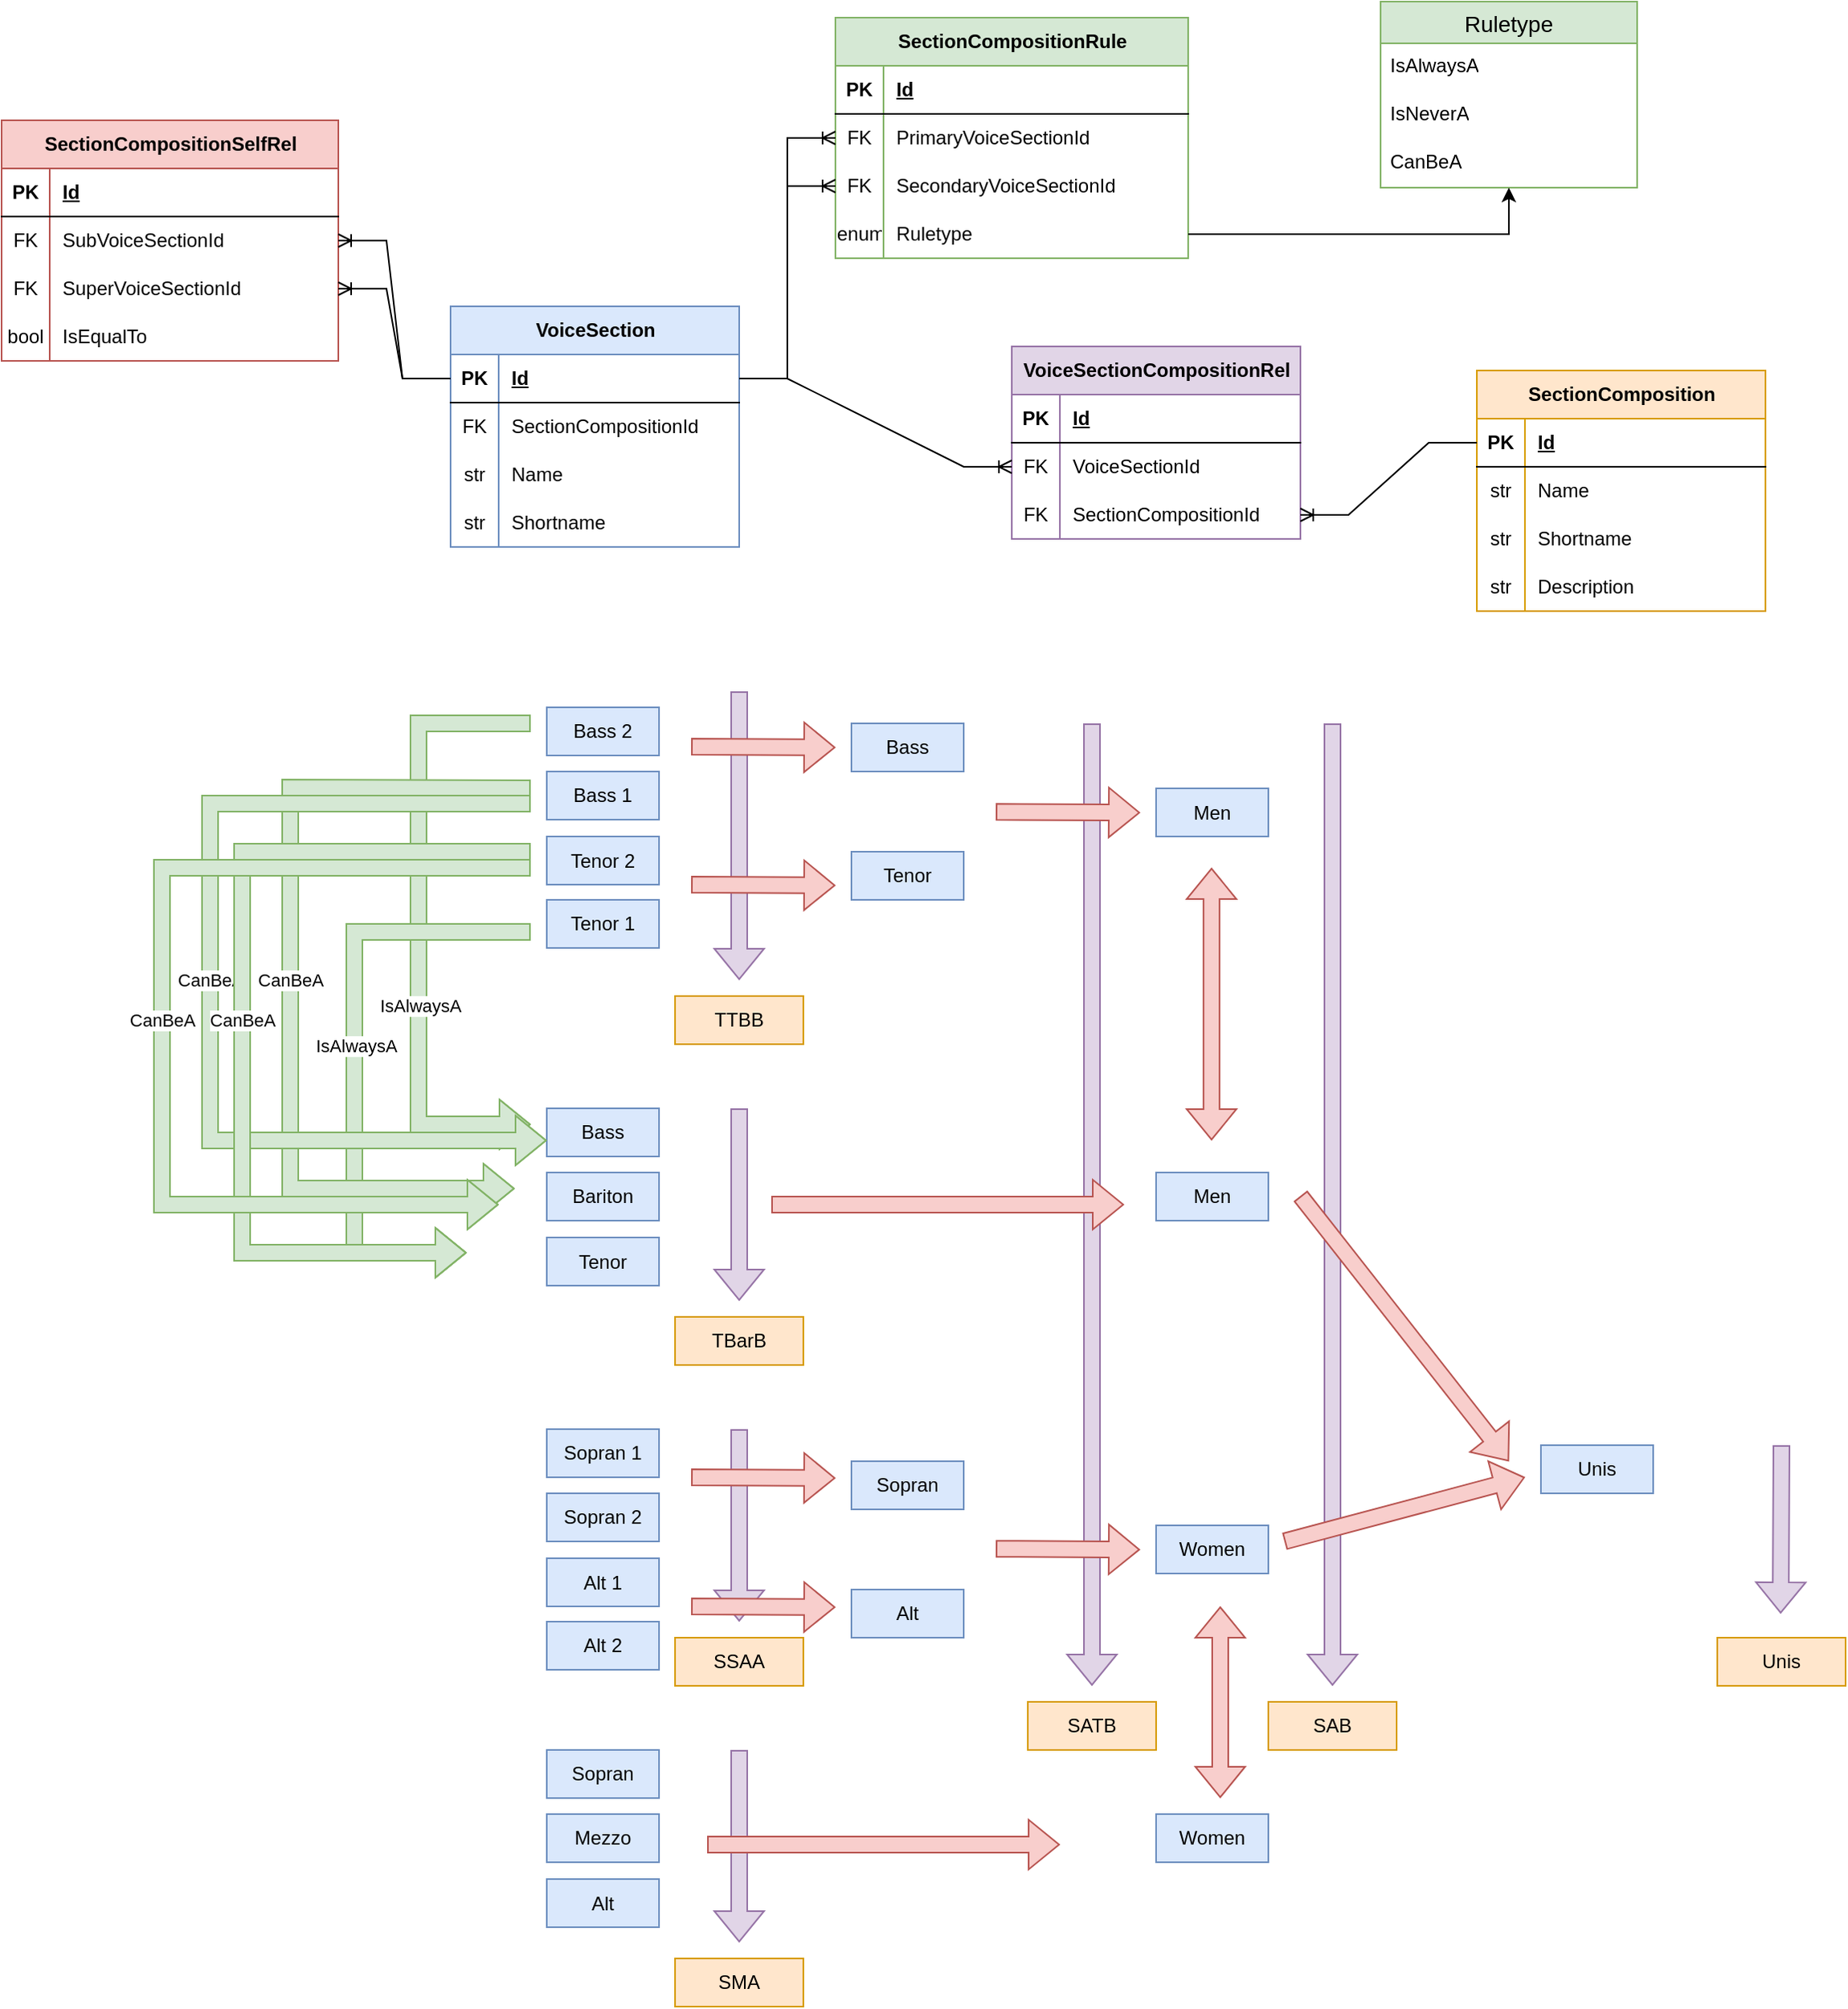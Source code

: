 <mxfile version="24.2.5" type="device">
  <diagram name="Page-1" id="PK43odp5sIjeRFN2Dnp0">
    <mxGraphModel dx="3341" dy="2153" grid="1" gridSize="10" guides="1" tooltips="1" connect="1" arrows="1" fold="1" page="1" pageScale="1" pageWidth="827" pageHeight="1169" math="0" shadow="0">
      <root>
        <mxCell id="0" />
        <mxCell id="1" parent="0" />
        <mxCell id="piBWAhDa9fmfzuTeJant-141" value="Bass 1" style="rounded=0;whiteSpace=wrap;html=1;fillColor=#dae8fc;strokeColor=#6c8ebf;" vertex="1" parent="1">
          <mxGeometry x="-680" y="-670" width="70" height="30" as="geometry" />
        </mxCell>
        <mxCell id="piBWAhDa9fmfzuTeJant-142" value="Bass 2" style="rounded=0;whiteSpace=wrap;html=1;fillColor=#dae8fc;strokeColor=#6c8ebf;" vertex="1" parent="1">
          <mxGeometry x="-680" y="-710" width="70" height="30" as="geometry" />
        </mxCell>
        <mxCell id="piBWAhDa9fmfzuTeJant-143" value="Tenor 1" style="rounded=0;whiteSpace=wrap;html=1;fillColor=#dae8fc;strokeColor=#6c8ebf;" vertex="1" parent="1">
          <mxGeometry x="-680" y="-590" width="70" height="30" as="geometry" />
        </mxCell>
        <mxCell id="piBWAhDa9fmfzuTeJant-144" value="Tenor 2" style="rounded=0;whiteSpace=wrap;html=1;fillColor=#dae8fc;strokeColor=#6c8ebf;" vertex="1" parent="1">
          <mxGeometry x="-680" y="-629.5" width="70" height="30" as="geometry" />
        </mxCell>
        <mxCell id="piBWAhDa9fmfzuTeJant-145" value="TTBB" style="rounded=0;whiteSpace=wrap;html=1;fillColor=#ffe6cc;strokeColor=#d79b00;" vertex="1" parent="1">
          <mxGeometry x="-600" y="-530" width="80" height="30" as="geometry" />
        </mxCell>
        <mxCell id="piBWAhDa9fmfzuTeJant-146" value="" style="shape=flexArrow;endArrow=classic;html=1;rounded=0;fillColor=#e1d5e7;strokeColor=#9673a6;" edge="1" parent="1">
          <mxGeometry width="50" height="50" relative="1" as="geometry">
            <mxPoint x="-560" y="-720" as="sourcePoint" />
            <mxPoint x="-560" y="-540" as="targetPoint" />
          </mxGeometry>
        </mxCell>
        <mxCell id="piBWAhDa9fmfzuTeJant-148" value="Bariton" style="rounded=0;whiteSpace=wrap;html=1;fillColor=#dae8fc;strokeColor=#6c8ebf;" vertex="1" parent="1">
          <mxGeometry x="-680" y="-420" width="70" height="30" as="geometry" />
        </mxCell>
        <mxCell id="piBWAhDa9fmfzuTeJant-149" value="Bass" style="rounded=0;whiteSpace=wrap;html=1;fillColor=#dae8fc;strokeColor=#6c8ebf;" vertex="1" parent="1">
          <mxGeometry x="-680" y="-460" width="70" height="30" as="geometry" />
        </mxCell>
        <mxCell id="piBWAhDa9fmfzuTeJant-150" value="Tenor" style="rounded=0;whiteSpace=wrap;html=1;fillColor=#dae8fc;strokeColor=#6c8ebf;" vertex="1" parent="1">
          <mxGeometry x="-680" y="-379.5" width="70" height="30" as="geometry" />
        </mxCell>
        <mxCell id="piBWAhDa9fmfzuTeJant-151" value="" style="shape=flexArrow;endArrow=classic;html=1;rounded=0;fillColor=#e1d5e7;strokeColor=#9673a6;" edge="1" parent="1">
          <mxGeometry width="50" height="50" relative="1" as="geometry">
            <mxPoint x="-560" y="-460" as="sourcePoint" />
            <mxPoint x="-560" y="-340" as="targetPoint" />
          </mxGeometry>
        </mxCell>
        <mxCell id="piBWAhDa9fmfzuTeJant-152" value="TBarB" style="rounded=0;whiteSpace=wrap;html=1;fillColor=#ffe6cc;strokeColor=#d79b00;" vertex="1" parent="1">
          <mxGeometry x="-600" y="-330" width="80" height="30" as="geometry" />
        </mxCell>
        <mxCell id="piBWAhDa9fmfzuTeJant-153" value="Bass" style="rounded=0;whiteSpace=wrap;html=1;fillColor=#dae8fc;strokeColor=#6c8ebf;" vertex="1" parent="1">
          <mxGeometry x="-490" y="-700" width="70" height="30" as="geometry" />
        </mxCell>
        <mxCell id="piBWAhDa9fmfzuTeJant-154" value="Tenor" style="rounded=0;whiteSpace=wrap;html=1;fillColor=#dae8fc;strokeColor=#6c8ebf;" vertex="1" parent="1">
          <mxGeometry x="-490" y="-620" width="70" height="30" as="geometry" />
        </mxCell>
        <mxCell id="piBWAhDa9fmfzuTeJant-155" value="Sopran 2" style="rounded=0;whiteSpace=wrap;html=1;fillColor=#dae8fc;strokeColor=#6c8ebf;" vertex="1" parent="1">
          <mxGeometry x="-680" y="-220" width="70" height="30" as="geometry" />
        </mxCell>
        <mxCell id="piBWAhDa9fmfzuTeJant-156" value="Sopran 1" style="rounded=0;whiteSpace=wrap;html=1;fillColor=#dae8fc;strokeColor=#6c8ebf;" vertex="1" parent="1">
          <mxGeometry x="-680" y="-260" width="70" height="30" as="geometry" />
        </mxCell>
        <mxCell id="piBWAhDa9fmfzuTeJant-157" value="Alt 2" style="rounded=0;whiteSpace=wrap;html=1;fillColor=#dae8fc;strokeColor=#6c8ebf;" vertex="1" parent="1">
          <mxGeometry x="-680" y="-140" width="70" height="30" as="geometry" />
        </mxCell>
        <mxCell id="piBWAhDa9fmfzuTeJant-158" value="Alt 1" style="rounded=0;whiteSpace=wrap;html=1;fillColor=#dae8fc;strokeColor=#6c8ebf;" vertex="1" parent="1">
          <mxGeometry x="-680" y="-179.5" width="70" height="30" as="geometry" />
        </mxCell>
        <mxCell id="piBWAhDa9fmfzuTeJant-159" value="Mezzo" style="rounded=0;whiteSpace=wrap;html=1;fillColor=#dae8fc;strokeColor=#6c8ebf;" vertex="1" parent="1">
          <mxGeometry x="-680" y="-20" width="70" height="30" as="geometry" />
        </mxCell>
        <mxCell id="piBWAhDa9fmfzuTeJant-160" value="Sopran" style="rounded=0;whiteSpace=wrap;html=1;fillColor=#dae8fc;strokeColor=#6c8ebf;" vertex="1" parent="1">
          <mxGeometry x="-680" y="-60" width="70" height="30" as="geometry" />
        </mxCell>
        <mxCell id="piBWAhDa9fmfzuTeJant-162" value="Alt" style="rounded=0;whiteSpace=wrap;html=1;fillColor=#dae8fc;strokeColor=#6c8ebf;" vertex="1" parent="1">
          <mxGeometry x="-680" y="20.5" width="70" height="30" as="geometry" />
        </mxCell>
        <mxCell id="piBWAhDa9fmfzuTeJant-163" value="" style="shape=flexArrow;endArrow=classic;html=1;rounded=0;fillColor=#e1d5e7;strokeColor=#9673a6;" edge="1" parent="1">
          <mxGeometry width="50" height="50" relative="1" as="geometry">
            <mxPoint x="-560" y="-260" as="sourcePoint" />
            <mxPoint x="-560" y="-140" as="targetPoint" />
          </mxGeometry>
        </mxCell>
        <mxCell id="piBWAhDa9fmfzuTeJant-164" value="SSAA" style="rounded=0;whiteSpace=wrap;html=1;fillColor=#ffe6cc;strokeColor=#d79b00;" vertex="1" parent="1">
          <mxGeometry x="-600" y="-130" width="80" height="30" as="geometry" />
        </mxCell>
        <mxCell id="piBWAhDa9fmfzuTeJant-165" value="" style="shape=flexArrow;endArrow=classic;html=1;rounded=0;fillColor=#e1d5e7;strokeColor=#9673a6;" edge="1" parent="1">
          <mxGeometry width="50" height="50" relative="1" as="geometry">
            <mxPoint x="-560" y="-60" as="sourcePoint" />
            <mxPoint x="-560" y="60" as="targetPoint" />
          </mxGeometry>
        </mxCell>
        <mxCell id="piBWAhDa9fmfzuTeJant-166" value="SMA" style="rounded=0;whiteSpace=wrap;html=1;fillColor=#ffe6cc;strokeColor=#d79b00;" vertex="1" parent="1">
          <mxGeometry x="-600" y="70" width="80" height="30" as="geometry" />
        </mxCell>
        <mxCell id="piBWAhDa9fmfzuTeJant-167" value="Sopran" style="rounded=0;whiteSpace=wrap;html=1;fillColor=#dae8fc;strokeColor=#6c8ebf;" vertex="1" parent="1">
          <mxGeometry x="-490" y="-240" width="70" height="30" as="geometry" />
        </mxCell>
        <mxCell id="piBWAhDa9fmfzuTeJant-168" value="Alt" style="rounded=0;whiteSpace=wrap;html=1;fillColor=#dae8fc;strokeColor=#6c8ebf;" vertex="1" parent="1">
          <mxGeometry x="-490" y="-160" width="70" height="30" as="geometry" />
        </mxCell>
        <mxCell id="piBWAhDa9fmfzuTeJant-171" value="SATB" style="rounded=0;whiteSpace=wrap;html=1;fillColor=#ffe6cc;strokeColor=#d79b00;" vertex="1" parent="1">
          <mxGeometry x="-380" y="-90" width="80" height="30" as="geometry" />
        </mxCell>
        <mxCell id="piBWAhDa9fmfzuTeJant-172" value="" style="shape=flexArrow;endArrow=classic;html=1;rounded=0;fillColor=#e1d5e7;strokeColor=#9673a6;" edge="1" parent="1">
          <mxGeometry width="50" height="50" relative="1" as="geometry">
            <mxPoint x="-340" y="-700" as="sourcePoint" />
            <mxPoint x="-340" y="-100" as="targetPoint" />
          </mxGeometry>
        </mxCell>
        <mxCell id="piBWAhDa9fmfzuTeJant-173" value="Men" style="rounded=0;whiteSpace=wrap;html=1;fillColor=#dae8fc;strokeColor=#6c8ebf;" vertex="1" parent="1">
          <mxGeometry x="-300" y="-659.5" width="70" height="30" as="geometry" />
        </mxCell>
        <mxCell id="piBWAhDa9fmfzuTeJant-175" value="SAB" style="rounded=0;whiteSpace=wrap;html=1;fillColor=#ffe6cc;strokeColor=#d79b00;" vertex="1" parent="1">
          <mxGeometry x="-230" y="-90" width="80" height="30" as="geometry" />
        </mxCell>
        <mxCell id="piBWAhDa9fmfzuTeJant-176" value="" style="shape=flexArrow;endArrow=classic;html=1;rounded=0;fillColor=#e1d5e7;strokeColor=#9673a6;" edge="1" parent="1">
          <mxGeometry width="50" height="50" relative="1" as="geometry">
            <mxPoint x="-190" y="-700" as="sourcePoint" />
            <mxPoint x="-190" y="-100" as="targetPoint" />
          </mxGeometry>
        </mxCell>
        <mxCell id="piBWAhDa9fmfzuTeJant-177" value="Unis" style="rounded=0;whiteSpace=wrap;html=1;fillColor=#dae8fc;strokeColor=#6c8ebf;" vertex="1" parent="1">
          <mxGeometry x="-60" y="-250" width="70" height="30" as="geometry" />
        </mxCell>
        <mxCell id="piBWAhDa9fmfzuTeJant-178" value="Unis" style="rounded=0;whiteSpace=wrap;html=1;fillColor=#ffe6cc;strokeColor=#d79b00;" vertex="1" parent="1">
          <mxGeometry x="50" y="-130" width="80" height="30" as="geometry" />
        </mxCell>
        <mxCell id="piBWAhDa9fmfzuTeJant-179" value="" style="shape=flexArrow;endArrow=classic;html=1;rounded=0;fillColor=#e1d5e7;strokeColor=#9673a6;" edge="1" parent="1">
          <mxGeometry width="50" height="50" relative="1" as="geometry">
            <mxPoint x="90" y="-250" as="sourcePoint" />
            <mxPoint x="89.5" y="-145" as="targetPoint" />
          </mxGeometry>
        </mxCell>
        <mxCell id="piBWAhDa9fmfzuTeJant-180" value="VoiceSection" style="shape=table;startSize=30;container=1;collapsible=1;childLayout=tableLayout;fixedRows=1;rowLines=0;fontStyle=1;align=center;resizeLast=1;html=1;fillColor=#dae8fc;strokeColor=#6c8ebf;" vertex="1" parent="1">
          <mxGeometry x="-740" y="-960" width="180" height="150" as="geometry" />
        </mxCell>
        <mxCell id="piBWAhDa9fmfzuTeJant-181" value="" style="shape=tableRow;horizontal=0;startSize=0;swimlaneHead=0;swimlaneBody=0;fillColor=none;collapsible=0;dropTarget=0;points=[[0,0.5],[1,0.5]];portConstraint=eastwest;top=0;left=0;right=0;bottom=1;" vertex="1" parent="piBWAhDa9fmfzuTeJant-180">
          <mxGeometry y="30" width="180" height="30" as="geometry" />
        </mxCell>
        <mxCell id="piBWAhDa9fmfzuTeJant-182" value="PK" style="shape=partialRectangle;connectable=0;fillColor=none;top=0;left=0;bottom=0;right=0;fontStyle=1;overflow=hidden;whiteSpace=wrap;html=1;" vertex="1" parent="piBWAhDa9fmfzuTeJant-181">
          <mxGeometry width="30" height="30" as="geometry">
            <mxRectangle width="30" height="30" as="alternateBounds" />
          </mxGeometry>
        </mxCell>
        <mxCell id="piBWAhDa9fmfzuTeJant-183" value="Id" style="shape=partialRectangle;connectable=0;fillColor=none;top=0;left=0;bottom=0;right=0;align=left;spacingLeft=6;fontStyle=5;overflow=hidden;whiteSpace=wrap;html=1;" vertex="1" parent="piBWAhDa9fmfzuTeJant-181">
          <mxGeometry x="30" width="150" height="30" as="geometry">
            <mxRectangle width="150" height="30" as="alternateBounds" />
          </mxGeometry>
        </mxCell>
        <mxCell id="piBWAhDa9fmfzuTeJant-184" value="" style="shape=tableRow;horizontal=0;startSize=0;swimlaneHead=0;swimlaneBody=0;fillColor=none;collapsible=0;dropTarget=0;points=[[0,0.5],[1,0.5]];portConstraint=eastwest;top=0;left=0;right=0;bottom=0;" vertex="1" parent="piBWAhDa9fmfzuTeJant-180">
          <mxGeometry y="60" width="180" height="30" as="geometry" />
        </mxCell>
        <mxCell id="piBWAhDa9fmfzuTeJant-185" value="FK" style="shape=partialRectangle;connectable=0;fillColor=none;top=0;left=0;bottom=0;right=0;editable=1;overflow=hidden;whiteSpace=wrap;html=1;" vertex="1" parent="piBWAhDa9fmfzuTeJant-184">
          <mxGeometry width="30" height="30" as="geometry">
            <mxRectangle width="30" height="30" as="alternateBounds" />
          </mxGeometry>
        </mxCell>
        <mxCell id="piBWAhDa9fmfzuTeJant-186" value="SectionCompositionId" style="shape=partialRectangle;connectable=0;fillColor=none;top=0;left=0;bottom=0;right=0;align=left;spacingLeft=6;overflow=hidden;whiteSpace=wrap;html=1;" vertex="1" parent="piBWAhDa9fmfzuTeJant-184">
          <mxGeometry x="30" width="150" height="30" as="geometry">
            <mxRectangle width="150" height="30" as="alternateBounds" />
          </mxGeometry>
        </mxCell>
        <mxCell id="piBWAhDa9fmfzuTeJant-187" value="" style="shape=tableRow;horizontal=0;startSize=0;swimlaneHead=0;swimlaneBody=0;fillColor=none;collapsible=0;dropTarget=0;points=[[0,0.5],[1,0.5]];portConstraint=eastwest;top=0;left=0;right=0;bottom=0;" vertex="1" parent="piBWAhDa9fmfzuTeJant-180">
          <mxGeometry y="90" width="180" height="30" as="geometry" />
        </mxCell>
        <mxCell id="piBWAhDa9fmfzuTeJant-188" value="str" style="shape=partialRectangle;connectable=0;fillColor=none;top=0;left=0;bottom=0;right=0;editable=1;overflow=hidden;whiteSpace=wrap;html=1;" vertex="1" parent="piBWAhDa9fmfzuTeJant-187">
          <mxGeometry width="30" height="30" as="geometry">
            <mxRectangle width="30" height="30" as="alternateBounds" />
          </mxGeometry>
        </mxCell>
        <mxCell id="piBWAhDa9fmfzuTeJant-189" value="Name" style="shape=partialRectangle;connectable=0;fillColor=none;top=0;left=0;bottom=0;right=0;align=left;spacingLeft=6;overflow=hidden;whiteSpace=wrap;html=1;" vertex="1" parent="piBWAhDa9fmfzuTeJant-187">
          <mxGeometry x="30" width="150" height="30" as="geometry">
            <mxRectangle width="150" height="30" as="alternateBounds" />
          </mxGeometry>
        </mxCell>
        <mxCell id="piBWAhDa9fmfzuTeJant-190" value="" style="shape=tableRow;horizontal=0;startSize=0;swimlaneHead=0;swimlaneBody=0;fillColor=none;collapsible=0;dropTarget=0;points=[[0,0.5],[1,0.5]];portConstraint=eastwest;top=0;left=0;right=0;bottom=0;" vertex="1" parent="piBWAhDa9fmfzuTeJant-180">
          <mxGeometry y="120" width="180" height="30" as="geometry" />
        </mxCell>
        <mxCell id="piBWAhDa9fmfzuTeJant-191" value="str" style="shape=partialRectangle;connectable=0;fillColor=none;top=0;left=0;bottom=0;right=0;editable=1;overflow=hidden;whiteSpace=wrap;html=1;" vertex="1" parent="piBWAhDa9fmfzuTeJant-190">
          <mxGeometry width="30" height="30" as="geometry">
            <mxRectangle width="30" height="30" as="alternateBounds" />
          </mxGeometry>
        </mxCell>
        <mxCell id="piBWAhDa9fmfzuTeJant-192" value="Shortname" style="shape=partialRectangle;connectable=0;fillColor=none;top=0;left=0;bottom=0;right=0;align=left;spacingLeft=6;overflow=hidden;whiteSpace=wrap;html=1;" vertex="1" parent="piBWAhDa9fmfzuTeJant-190">
          <mxGeometry x="30" width="150" height="30" as="geometry">
            <mxRectangle width="150" height="30" as="alternateBounds" />
          </mxGeometry>
        </mxCell>
        <mxCell id="piBWAhDa9fmfzuTeJant-193" value="SectionComposition" style="shape=table;startSize=30;container=1;collapsible=1;childLayout=tableLayout;fixedRows=1;rowLines=0;fontStyle=1;align=center;resizeLast=1;html=1;fillColor=#ffe6cc;strokeColor=#d79b00;" vertex="1" parent="1">
          <mxGeometry x="-99.96" y="-920" width="180" height="150" as="geometry" />
        </mxCell>
        <mxCell id="piBWAhDa9fmfzuTeJant-194" value="" style="shape=tableRow;horizontal=0;startSize=0;swimlaneHead=0;swimlaneBody=0;fillColor=none;collapsible=0;dropTarget=0;points=[[0,0.5],[1,0.5]];portConstraint=eastwest;top=0;left=0;right=0;bottom=1;" vertex="1" parent="piBWAhDa9fmfzuTeJant-193">
          <mxGeometry y="30" width="180" height="30" as="geometry" />
        </mxCell>
        <mxCell id="piBWAhDa9fmfzuTeJant-195" value="PK" style="shape=partialRectangle;connectable=0;fillColor=none;top=0;left=0;bottom=0;right=0;fontStyle=1;overflow=hidden;whiteSpace=wrap;html=1;" vertex="1" parent="piBWAhDa9fmfzuTeJant-194">
          <mxGeometry width="30" height="30" as="geometry">
            <mxRectangle width="30" height="30" as="alternateBounds" />
          </mxGeometry>
        </mxCell>
        <mxCell id="piBWAhDa9fmfzuTeJant-196" value="Id" style="shape=partialRectangle;connectable=0;fillColor=none;top=0;left=0;bottom=0;right=0;align=left;spacingLeft=6;fontStyle=5;overflow=hidden;whiteSpace=wrap;html=1;" vertex="1" parent="piBWAhDa9fmfzuTeJant-194">
          <mxGeometry x="30" width="150" height="30" as="geometry">
            <mxRectangle width="150" height="30" as="alternateBounds" />
          </mxGeometry>
        </mxCell>
        <mxCell id="piBWAhDa9fmfzuTeJant-197" value="" style="shape=tableRow;horizontal=0;startSize=0;swimlaneHead=0;swimlaneBody=0;fillColor=none;collapsible=0;dropTarget=0;points=[[0,0.5],[1,0.5]];portConstraint=eastwest;top=0;left=0;right=0;bottom=0;" vertex="1" parent="piBWAhDa9fmfzuTeJant-193">
          <mxGeometry y="60" width="180" height="30" as="geometry" />
        </mxCell>
        <mxCell id="piBWAhDa9fmfzuTeJant-198" value="str" style="shape=partialRectangle;connectable=0;fillColor=none;top=0;left=0;bottom=0;right=0;editable=1;overflow=hidden;whiteSpace=wrap;html=1;" vertex="1" parent="piBWAhDa9fmfzuTeJant-197">
          <mxGeometry width="30" height="30" as="geometry">
            <mxRectangle width="30" height="30" as="alternateBounds" />
          </mxGeometry>
        </mxCell>
        <mxCell id="piBWAhDa9fmfzuTeJant-199" value="Name" style="shape=partialRectangle;connectable=0;fillColor=none;top=0;left=0;bottom=0;right=0;align=left;spacingLeft=6;overflow=hidden;whiteSpace=wrap;html=1;" vertex="1" parent="piBWAhDa9fmfzuTeJant-197">
          <mxGeometry x="30" width="150" height="30" as="geometry">
            <mxRectangle width="150" height="30" as="alternateBounds" />
          </mxGeometry>
        </mxCell>
        <mxCell id="piBWAhDa9fmfzuTeJant-200" value="" style="shape=tableRow;horizontal=0;startSize=0;swimlaneHead=0;swimlaneBody=0;fillColor=none;collapsible=0;dropTarget=0;points=[[0,0.5],[1,0.5]];portConstraint=eastwest;top=0;left=0;right=0;bottom=0;" vertex="1" parent="piBWAhDa9fmfzuTeJant-193">
          <mxGeometry y="90" width="180" height="30" as="geometry" />
        </mxCell>
        <mxCell id="piBWAhDa9fmfzuTeJant-201" value="str" style="shape=partialRectangle;connectable=0;fillColor=none;top=0;left=0;bottom=0;right=0;editable=1;overflow=hidden;whiteSpace=wrap;html=1;" vertex="1" parent="piBWAhDa9fmfzuTeJant-200">
          <mxGeometry width="30" height="30" as="geometry">
            <mxRectangle width="30" height="30" as="alternateBounds" />
          </mxGeometry>
        </mxCell>
        <mxCell id="piBWAhDa9fmfzuTeJant-202" value="Shortname" style="shape=partialRectangle;connectable=0;fillColor=none;top=0;left=0;bottom=0;right=0;align=left;spacingLeft=6;overflow=hidden;whiteSpace=wrap;html=1;" vertex="1" parent="piBWAhDa9fmfzuTeJant-200">
          <mxGeometry x="30" width="150" height="30" as="geometry">
            <mxRectangle width="150" height="30" as="alternateBounds" />
          </mxGeometry>
        </mxCell>
        <mxCell id="piBWAhDa9fmfzuTeJant-203" value="" style="shape=tableRow;horizontal=0;startSize=0;swimlaneHead=0;swimlaneBody=0;fillColor=none;collapsible=0;dropTarget=0;points=[[0,0.5],[1,0.5]];portConstraint=eastwest;top=0;left=0;right=0;bottom=0;" vertex="1" parent="piBWAhDa9fmfzuTeJant-193">
          <mxGeometry y="120" width="180" height="30" as="geometry" />
        </mxCell>
        <mxCell id="piBWAhDa9fmfzuTeJant-204" value="str" style="shape=partialRectangle;connectable=0;fillColor=none;top=0;left=0;bottom=0;right=0;editable=1;overflow=hidden;whiteSpace=wrap;html=1;" vertex="1" parent="piBWAhDa9fmfzuTeJant-203">
          <mxGeometry width="30" height="30" as="geometry">
            <mxRectangle width="30" height="30" as="alternateBounds" />
          </mxGeometry>
        </mxCell>
        <mxCell id="piBWAhDa9fmfzuTeJant-205" value="Description" style="shape=partialRectangle;connectable=0;fillColor=none;top=0;left=0;bottom=0;right=0;align=left;spacingLeft=6;overflow=hidden;whiteSpace=wrap;html=1;" vertex="1" parent="piBWAhDa9fmfzuTeJant-203">
          <mxGeometry x="30" width="150" height="30" as="geometry">
            <mxRectangle width="150" height="30" as="alternateBounds" />
          </mxGeometry>
        </mxCell>
        <mxCell id="piBWAhDa9fmfzuTeJant-206" value="SectionCompositionSelfRel" style="shape=table;startSize=30;container=1;collapsible=1;childLayout=tableLayout;fixedRows=1;rowLines=0;fontStyle=1;align=center;resizeLast=1;html=1;fillColor=#f8cecc;strokeColor=#b85450;" vertex="1" parent="1">
          <mxGeometry x="-1020" y="-1076" width="210" height="150" as="geometry" />
        </mxCell>
        <mxCell id="piBWAhDa9fmfzuTeJant-207" value="" style="shape=tableRow;horizontal=0;startSize=0;swimlaneHead=0;swimlaneBody=0;fillColor=none;collapsible=0;dropTarget=0;points=[[0,0.5],[1,0.5]];portConstraint=eastwest;top=0;left=0;right=0;bottom=1;" vertex="1" parent="piBWAhDa9fmfzuTeJant-206">
          <mxGeometry y="30" width="210" height="30" as="geometry" />
        </mxCell>
        <mxCell id="piBWAhDa9fmfzuTeJant-208" value="PK" style="shape=partialRectangle;connectable=0;fillColor=none;top=0;left=0;bottom=0;right=0;fontStyle=1;overflow=hidden;whiteSpace=wrap;html=1;" vertex="1" parent="piBWAhDa9fmfzuTeJant-207">
          <mxGeometry width="30" height="30" as="geometry">
            <mxRectangle width="30" height="30" as="alternateBounds" />
          </mxGeometry>
        </mxCell>
        <mxCell id="piBWAhDa9fmfzuTeJant-209" value="Id" style="shape=partialRectangle;connectable=0;fillColor=none;top=0;left=0;bottom=0;right=0;align=left;spacingLeft=6;fontStyle=5;overflow=hidden;whiteSpace=wrap;html=1;" vertex="1" parent="piBWAhDa9fmfzuTeJant-207">
          <mxGeometry x="30" width="180" height="30" as="geometry">
            <mxRectangle width="180" height="30" as="alternateBounds" />
          </mxGeometry>
        </mxCell>
        <mxCell id="piBWAhDa9fmfzuTeJant-210" value="" style="shape=tableRow;horizontal=0;startSize=0;swimlaneHead=0;swimlaneBody=0;fillColor=none;collapsible=0;dropTarget=0;points=[[0,0.5],[1,0.5]];portConstraint=eastwest;top=0;left=0;right=0;bottom=0;" vertex="1" parent="piBWAhDa9fmfzuTeJant-206">
          <mxGeometry y="60" width="210" height="30" as="geometry" />
        </mxCell>
        <mxCell id="piBWAhDa9fmfzuTeJant-211" value="FK" style="shape=partialRectangle;connectable=0;fillColor=none;top=0;left=0;bottom=0;right=0;editable=1;overflow=hidden;whiteSpace=wrap;html=1;" vertex="1" parent="piBWAhDa9fmfzuTeJant-210">
          <mxGeometry width="30" height="30" as="geometry">
            <mxRectangle width="30" height="30" as="alternateBounds" />
          </mxGeometry>
        </mxCell>
        <mxCell id="piBWAhDa9fmfzuTeJant-212" value="SubVoiceSectionId" style="shape=partialRectangle;connectable=0;fillColor=none;top=0;left=0;bottom=0;right=0;align=left;spacingLeft=6;overflow=hidden;whiteSpace=wrap;html=1;" vertex="1" parent="piBWAhDa9fmfzuTeJant-210">
          <mxGeometry x="30" width="180" height="30" as="geometry">
            <mxRectangle width="180" height="30" as="alternateBounds" />
          </mxGeometry>
        </mxCell>
        <mxCell id="piBWAhDa9fmfzuTeJant-213" value="" style="shape=tableRow;horizontal=0;startSize=0;swimlaneHead=0;swimlaneBody=0;fillColor=none;collapsible=0;dropTarget=0;points=[[0,0.5],[1,0.5]];portConstraint=eastwest;top=0;left=0;right=0;bottom=0;" vertex="1" parent="piBWAhDa9fmfzuTeJant-206">
          <mxGeometry y="90" width="210" height="30" as="geometry" />
        </mxCell>
        <mxCell id="piBWAhDa9fmfzuTeJant-214" value="FK" style="shape=partialRectangle;connectable=0;fillColor=none;top=0;left=0;bottom=0;right=0;editable=1;overflow=hidden;whiteSpace=wrap;html=1;" vertex="1" parent="piBWAhDa9fmfzuTeJant-213">
          <mxGeometry width="30" height="30" as="geometry">
            <mxRectangle width="30" height="30" as="alternateBounds" />
          </mxGeometry>
        </mxCell>
        <mxCell id="piBWAhDa9fmfzuTeJant-215" value="SuperVoiceSectionId" style="shape=partialRectangle;connectable=0;fillColor=none;top=0;left=0;bottom=0;right=0;align=left;spacingLeft=6;overflow=hidden;whiteSpace=wrap;html=1;" vertex="1" parent="piBWAhDa9fmfzuTeJant-213">
          <mxGeometry x="30" width="180" height="30" as="geometry">
            <mxRectangle width="180" height="30" as="alternateBounds" />
          </mxGeometry>
        </mxCell>
        <mxCell id="piBWAhDa9fmfzuTeJant-216" value="" style="shape=tableRow;horizontal=0;startSize=0;swimlaneHead=0;swimlaneBody=0;fillColor=none;collapsible=0;dropTarget=0;points=[[0,0.5],[1,0.5]];portConstraint=eastwest;top=0;left=0;right=0;bottom=0;" vertex="1" parent="piBWAhDa9fmfzuTeJant-206">
          <mxGeometry y="120" width="210" height="30" as="geometry" />
        </mxCell>
        <mxCell id="piBWAhDa9fmfzuTeJant-217" value="bool" style="shape=partialRectangle;connectable=0;fillColor=none;top=0;left=0;bottom=0;right=0;editable=1;overflow=hidden;whiteSpace=wrap;html=1;" vertex="1" parent="piBWAhDa9fmfzuTeJant-216">
          <mxGeometry width="30" height="30" as="geometry">
            <mxRectangle width="30" height="30" as="alternateBounds" />
          </mxGeometry>
        </mxCell>
        <mxCell id="piBWAhDa9fmfzuTeJant-218" value="IsEqualTo" style="shape=partialRectangle;connectable=0;fillColor=none;top=0;left=0;bottom=0;right=0;align=left;spacingLeft=6;overflow=hidden;whiteSpace=wrap;html=1;" vertex="1" parent="piBWAhDa9fmfzuTeJant-216">
          <mxGeometry x="30" width="180" height="30" as="geometry">
            <mxRectangle width="180" height="30" as="alternateBounds" />
          </mxGeometry>
        </mxCell>
        <mxCell id="piBWAhDa9fmfzuTeJant-219" value="SectionCompositionRule" style="shape=table;startSize=30;container=1;collapsible=1;childLayout=tableLayout;fixedRows=1;rowLines=0;fontStyle=1;align=center;resizeLast=1;html=1;fillColor=#d5e8d4;strokeColor=#82b366;" vertex="1" parent="1">
          <mxGeometry x="-500.0" y="-1140" width="220" height="150" as="geometry" />
        </mxCell>
        <mxCell id="piBWAhDa9fmfzuTeJant-220" value="" style="shape=tableRow;horizontal=0;startSize=0;swimlaneHead=0;swimlaneBody=0;fillColor=none;collapsible=0;dropTarget=0;points=[[0,0.5],[1,0.5]];portConstraint=eastwest;top=0;left=0;right=0;bottom=1;" vertex="1" parent="piBWAhDa9fmfzuTeJant-219">
          <mxGeometry y="30" width="220" height="30" as="geometry" />
        </mxCell>
        <mxCell id="piBWAhDa9fmfzuTeJant-221" value="PK" style="shape=partialRectangle;connectable=0;fillColor=none;top=0;left=0;bottom=0;right=0;fontStyle=1;overflow=hidden;whiteSpace=wrap;html=1;" vertex="1" parent="piBWAhDa9fmfzuTeJant-220">
          <mxGeometry width="30" height="30" as="geometry">
            <mxRectangle width="30" height="30" as="alternateBounds" />
          </mxGeometry>
        </mxCell>
        <mxCell id="piBWAhDa9fmfzuTeJant-222" value="Id" style="shape=partialRectangle;connectable=0;fillColor=none;top=0;left=0;bottom=0;right=0;align=left;spacingLeft=6;fontStyle=5;overflow=hidden;whiteSpace=wrap;html=1;" vertex="1" parent="piBWAhDa9fmfzuTeJant-220">
          <mxGeometry x="30" width="190" height="30" as="geometry">
            <mxRectangle width="190" height="30" as="alternateBounds" />
          </mxGeometry>
        </mxCell>
        <mxCell id="piBWAhDa9fmfzuTeJant-223" value="" style="shape=tableRow;horizontal=0;startSize=0;swimlaneHead=0;swimlaneBody=0;fillColor=none;collapsible=0;dropTarget=0;points=[[0,0.5],[1,0.5]];portConstraint=eastwest;top=0;left=0;right=0;bottom=0;" vertex="1" parent="piBWAhDa9fmfzuTeJant-219">
          <mxGeometry y="60" width="220" height="30" as="geometry" />
        </mxCell>
        <mxCell id="piBWAhDa9fmfzuTeJant-224" value="FK" style="shape=partialRectangle;connectable=0;fillColor=none;top=0;left=0;bottom=0;right=0;editable=1;overflow=hidden;whiteSpace=wrap;html=1;" vertex="1" parent="piBWAhDa9fmfzuTeJant-223">
          <mxGeometry width="30" height="30" as="geometry">
            <mxRectangle width="30" height="30" as="alternateBounds" />
          </mxGeometry>
        </mxCell>
        <mxCell id="piBWAhDa9fmfzuTeJant-225" value="PrimaryVoiceSectionId" style="shape=partialRectangle;connectable=0;fillColor=none;top=0;left=0;bottom=0;right=0;align=left;spacingLeft=6;overflow=hidden;whiteSpace=wrap;html=1;" vertex="1" parent="piBWAhDa9fmfzuTeJant-223">
          <mxGeometry x="30" width="190" height="30" as="geometry">
            <mxRectangle width="190" height="30" as="alternateBounds" />
          </mxGeometry>
        </mxCell>
        <mxCell id="piBWAhDa9fmfzuTeJant-226" value="" style="shape=tableRow;horizontal=0;startSize=0;swimlaneHead=0;swimlaneBody=0;fillColor=none;collapsible=0;dropTarget=0;points=[[0,0.5],[1,0.5]];portConstraint=eastwest;top=0;left=0;right=0;bottom=0;" vertex="1" parent="piBWAhDa9fmfzuTeJant-219">
          <mxGeometry y="90" width="220" height="30" as="geometry" />
        </mxCell>
        <mxCell id="piBWAhDa9fmfzuTeJant-227" value="FK" style="shape=partialRectangle;connectable=0;fillColor=none;top=0;left=0;bottom=0;right=0;editable=1;overflow=hidden;whiteSpace=wrap;html=1;" vertex="1" parent="piBWAhDa9fmfzuTeJant-226">
          <mxGeometry width="30" height="30" as="geometry">
            <mxRectangle width="30" height="30" as="alternateBounds" />
          </mxGeometry>
        </mxCell>
        <mxCell id="piBWAhDa9fmfzuTeJant-228" value="SecondaryVoiceSectionId" style="shape=partialRectangle;connectable=0;fillColor=none;top=0;left=0;bottom=0;right=0;align=left;spacingLeft=6;overflow=hidden;whiteSpace=wrap;html=1;" vertex="1" parent="piBWAhDa9fmfzuTeJant-226">
          <mxGeometry x="30" width="190" height="30" as="geometry">
            <mxRectangle width="190" height="30" as="alternateBounds" />
          </mxGeometry>
        </mxCell>
        <mxCell id="piBWAhDa9fmfzuTeJant-229" value="" style="shape=tableRow;horizontal=0;startSize=0;swimlaneHead=0;swimlaneBody=0;fillColor=none;collapsible=0;dropTarget=0;points=[[0,0.5],[1,0.5]];portConstraint=eastwest;top=0;left=0;right=0;bottom=0;" vertex="1" parent="piBWAhDa9fmfzuTeJant-219">
          <mxGeometry y="120" width="220" height="30" as="geometry" />
        </mxCell>
        <mxCell id="piBWAhDa9fmfzuTeJant-230" value="enum" style="shape=partialRectangle;connectable=0;fillColor=none;top=0;left=0;bottom=0;right=0;editable=1;overflow=hidden;whiteSpace=wrap;html=1;" vertex="1" parent="piBWAhDa9fmfzuTeJant-229">
          <mxGeometry width="30" height="30" as="geometry">
            <mxRectangle width="30" height="30" as="alternateBounds" />
          </mxGeometry>
        </mxCell>
        <mxCell id="piBWAhDa9fmfzuTeJant-231" value="Ruletype" style="shape=partialRectangle;connectable=0;fillColor=none;top=0;left=0;bottom=0;right=0;align=left;spacingLeft=6;overflow=hidden;whiteSpace=wrap;html=1;" vertex="1" parent="piBWAhDa9fmfzuTeJant-229">
          <mxGeometry x="30" width="190" height="30" as="geometry">
            <mxRectangle width="190" height="30" as="alternateBounds" />
          </mxGeometry>
        </mxCell>
        <mxCell id="piBWAhDa9fmfzuTeJant-232" value="" style="edgeStyle=entityRelationEdgeStyle;fontSize=12;html=1;endArrow=ERoneToMany;rounded=0;" edge="1" parent="1" source="piBWAhDa9fmfzuTeJant-181" target="piBWAhDa9fmfzuTeJant-226">
          <mxGeometry width="100" height="100" relative="1" as="geometry">
            <mxPoint x="-370" y="-830" as="sourcePoint" />
            <mxPoint x="-270" y="-930" as="targetPoint" />
          </mxGeometry>
        </mxCell>
        <mxCell id="piBWAhDa9fmfzuTeJant-233" value="" style="edgeStyle=entityRelationEdgeStyle;fontSize=12;html=1;endArrow=ERoneToMany;rounded=0;" edge="1" parent="1" source="piBWAhDa9fmfzuTeJant-181" target="piBWAhDa9fmfzuTeJant-223">
          <mxGeometry width="100" height="100" relative="1" as="geometry">
            <mxPoint x="-370" y="-830" as="sourcePoint" />
            <mxPoint x="-270" y="-930" as="targetPoint" />
          </mxGeometry>
        </mxCell>
        <mxCell id="piBWAhDa9fmfzuTeJant-234" value="Ruletype" style="swimlane;fontStyle=0;childLayout=stackLayout;horizontal=1;startSize=26;horizontalStack=0;resizeParent=1;resizeParentMax=0;resizeLast=0;collapsible=1;marginBottom=0;align=center;fontSize=14;fillColor=#d5e8d4;strokeColor=#82b366;" vertex="1" parent="1">
          <mxGeometry x="-160" y="-1150" width="160" height="116" as="geometry" />
        </mxCell>
        <mxCell id="piBWAhDa9fmfzuTeJant-235" value="IsAlwaysA" style="text;strokeColor=none;fillColor=none;spacingLeft=4;spacingRight=4;overflow=hidden;rotatable=0;points=[[0,0.5],[1,0.5]];portConstraint=eastwest;fontSize=12;whiteSpace=wrap;html=1;" vertex="1" parent="piBWAhDa9fmfzuTeJant-234">
          <mxGeometry y="26" width="160" height="30" as="geometry" />
        </mxCell>
        <mxCell id="piBWAhDa9fmfzuTeJant-236" value="IsNeverA" style="text;strokeColor=none;fillColor=none;spacingLeft=4;spacingRight=4;overflow=hidden;rotatable=0;points=[[0,0.5],[1,0.5]];portConstraint=eastwest;fontSize=12;whiteSpace=wrap;html=1;" vertex="1" parent="piBWAhDa9fmfzuTeJant-234">
          <mxGeometry y="56" width="160" height="30" as="geometry" />
        </mxCell>
        <mxCell id="piBWAhDa9fmfzuTeJant-237" value="CanBeA" style="text;strokeColor=none;fillColor=none;spacingLeft=4;spacingRight=4;overflow=hidden;rotatable=0;points=[[0,0.5],[1,0.5]];portConstraint=eastwest;fontSize=12;whiteSpace=wrap;html=1;" vertex="1" parent="piBWAhDa9fmfzuTeJant-234">
          <mxGeometry y="86" width="160" height="30" as="geometry" />
        </mxCell>
        <mxCell id="piBWAhDa9fmfzuTeJant-238" style="edgeStyle=orthogonalEdgeStyle;rounded=0;orthogonalLoop=1;jettySize=auto;html=1;exitX=1;exitY=0.5;exitDx=0;exitDy=0;" edge="1" parent="1" source="piBWAhDa9fmfzuTeJant-229" target="piBWAhDa9fmfzuTeJant-234">
          <mxGeometry relative="1" as="geometry" />
        </mxCell>
        <mxCell id="piBWAhDa9fmfzuTeJant-239" value="VoiceSectionCompositionRel" style="shape=table;startSize=30;container=1;collapsible=1;childLayout=tableLayout;fixedRows=1;rowLines=0;fontStyle=1;align=center;resizeLast=1;html=1;fillColor=#e1d5e7;strokeColor=#9673a6;" vertex="1" parent="1">
          <mxGeometry x="-390" y="-935" width="180" height="120" as="geometry" />
        </mxCell>
        <mxCell id="piBWAhDa9fmfzuTeJant-240" value="" style="shape=tableRow;horizontal=0;startSize=0;swimlaneHead=0;swimlaneBody=0;fillColor=none;collapsible=0;dropTarget=0;points=[[0,0.5],[1,0.5]];portConstraint=eastwest;top=0;left=0;right=0;bottom=1;" vertex="1" parent="piBWAhDa9fmfzuTeJant-239">
          <mxGeometry y="30" width="180" height="30" as="geometry" />
        </mxCell>
        <mxCell id="piBWAhDa9fmfzuTeJant-241" value="PK" style="shape=partialRectangle;connectable=0;fillColor=none;top=0;left=0;bottom=0;right=0;fontStyle=1;overflow=hidden;whiteSpace=wrap;html=1;" vertex="1" parent="piBWAhDa9fmfzuTeJant-240">
          <mxGeometry width="30" height="30" as="geometry">
            <mxRectangle width="30" height="30" as="alternateBounds" />
          </mxGeometry>
        </mxCell>
        <mxCell id="piBWAhDa9fmfzuTeJant-242" value="Id" style="shape=partialRectangle;connectable=0;fillColor=none;top=0;left=0;bottom=0;right=0;align=left;spacingLeft=6;fontStyle=5;overflow=hidden;whiteSpace=wrap;html=1;" vertex="1" parent="piBWAhDa9fmfzuTeJant-240">
          <mxGeometry x="30" width="150" height="30" as="geometry">
            <mxRectangle width="150" height="30" as="alternateBounds" />
          </mxGeometry>
        </mxCell>
        <mxCell id="piBWAhDa9fmfzuTeJant-243" value="" style="shape=tableRow;horizontal=0;startSize=0;swimlaneHead=0;swimlaneBody=0;fillColor=none;collapsible=0;dropTarget=0;points=[[0,0.5],[1,0.5]];portConstraint=eastwest;top=0;left=0;right=0;bottom=0;" vertex="1" parent="piBWAhDa9fmfzuTeJant-239">
          <mxGeometry y="60" width="180" height="30" as="geometry" />
        </mxCell>
        <mxCell id="piBWAhDa9fmfzuTeJant-244" value="FK" style="shape=partialRectangle;connectable=0;fillColor=none;top=0;left=0;bottom=0;right=0;editable=1;overflow=hidden;whiteSpace=wrap;html=1;" vertex="1" parent="piBWAhDa9fmfzuTeJant-243">
          <mxGeometry width="30" height="30" as="geometry">
            <mxRectangle width="30" height="30" as="alternateBounds" />
          </mxGeometry>
        </mxCell>
        <mxCell id="piBWAhDa9fmfzuTeJant-245" value="VoiceSectionId" style="shape=partialRectangle;connectable=0;fillColor=none;top=0;left=0;bottom=0;right=0;align=left;spacingLeft=6;overflow=hidden;whiteSpace=wrap;html=1;" vertex="1" parent="piBWAhDa9fmfzuTeJant-243">
          <mxGeometry x="30" width="150" height="30" as="geometry">
            <mxRectangle width="150" height="30" as="alternateBounds" />
          </mxGeometry>
        </mxCell>
        <mxCell id="piBWAhDa9fmfzuTeJant-246" value="" style="shape=tableRow;horizontal=0;startSize=0;swimlaneHead=0;swimlaneBody=0;fillColor=none;collapsible=0;dropTarget=0;points=[[0,0.5],[1,0.5]];portConstraint=eastwest;top=0;left=0;right=0;bottom=0;" vertex="1" parent="piBWAhDa9fmfzuTeJant-239">
          <mxGeometry y="90" width="180" height="30" as="geometry" />
        </mxCell>
        <mxCell id="piBWAhDa9fmfzuTeJant-247" value="FK" style="shape=partialRectangle;connectable=0;fillColor=none;top=0;left=0;bottom=0;right=0;editable=1;overflow=hidden;whiteSpace=wrap;html=1;" vertex="1" parent="piBWAhDa9fmfzuTeJant-246">
          <mxGeometry width="30" height="30" as="geometry">
            <mxRectangle width="30" height="30" as="alternateBounds" />
          </mxGeometry>
        </mxCell>
        <mxCell id="piBWAhDa9fmfzuTeJant-248" value="SectionCompositionId" style="shape=partialRectangle;connectable=0;fillColor=none;top=0;left=0;bottom=0;right=0;align=left;spacingLeft=6;overflow=hidden;whiteSpace=wrap;html=1;" vertex="1" parent="piBWAhDa9fmfzuTeJant-246">
          <mxGeometry x="30" width="150" height="30" as="geometry">
            <mxRectangle width="150" height="30" as="alternateBounds" />
          </mxGeometry>
        </mxCell>
        <mxCell id="piBWAhDa9fmfzuTeJant-249" value="" style="edgeStyle=entityRelationEdgeStyle;fontSize=12;html=1;endArrow=ERoneToMany;rounded=0;" edge="1" parent="1" source="piBWAhDa9fmfzuTeJant-194" target="piBWAhDa9fmfzuTeJant-246">
          <mxGeometry width="100" height="100" relative="1" as="geometry">
            <mxPoint x="-210" y="-710" as="sourcePoint" />
            <mxPoint x="-110.0" y="-810" as="targetPoint" />
          </mxGeometry>
        </mxCell>
        <mxCell id="piBWAhDa9fmfzuTeJant-250" value="" style="edgeStyle=entityRelationEdgeStyle;fontSize=12;html=1;endArrow=ERoneToMany;rounded=0;" edge="1" parent="1" source="piBWAhDa9fmfzuTeJant-181" target="piBWAhDa9fmfzuTeJant-243">
          <mxGeometry width="100" height="100" relative="1" as="geometry">
            <mxPoint x="-210" y="-710" as="sourcePoint" />
            <mxPoint x="-110.0" y="-810" as="targetPoint" />
          </mxGeometry>
        </mxCell>
        <mxCell id="piBWAhDa9fmfzuTeJant-251" value="" style="edgeStyle=entityRelationEdgeStyle;fontSize=12;html=1;endArrow=ERoneToMany;rounded=0;" edge="1" parent="1" source="piBWAhDa9fmfzuTeJant-181" target="piBWAhDa9fmfzuTeJant-210">
          <mxGeometry width="100" height="100" relative="1" as="geometry">
            <mxPoint x="-510.0" y="-810" as="sourcePoint" />
            <mxPoint x="-410" y="-910" as="targetPoint" />
          </mxGeometry>
        </mxCell>
        <mxCell id="piBWAhDa9fmfzuTeJant-252" value="" style="edgeStyle=entityRelationEdgeStyle;fontSize=12;html=1;endArrow=ERoneToMany;rounded=0;" edge="1" parent="1" source="piBWAhDa9fmfzuTeJant-181" target="piBWAhDa9fmfzuTeJant-213">
          <mxGeometry width="100" height="100" relative="1" as="geometry">
            <mxPoint x="-510.0" y="-810" as="sourcePoint" />
            <mxPoint x="-410" y="-910" as="targetPoint" />
          </mxGeometry>
        </mxCell>
        <mxCell id="piBWAhDa9fmfzuTeJant-253" value="Men" style="rounded=0;whiteSpace=wrap;html=1;fillColor=#dae8fc;strokeColor=#6c8ebf;" vertex="1" parent="1">
          <mxGeometry x="-300" y="-420" width="70" height="30" as="geometry" />
        </mxCell>
        <mxCell id="piBWAhDa9fmfzuTeJant-257" value="" style="shape=flexArrow;endArrow=classic;html=1;rounded=0;fillColor=#f8cecc;strokeColor=#b85450;" edge="1" parent="1">
          <mxGeometry width="50" height="50" relative="1" as="geometry">
            <mxPoint x="-540" y="-400" as="sourcePoint" />
            <mxPoint x="-320" y="-400" as="targetPoint" />
          </mxGeometry>
        </mxCell>
        <mxCell id="piBWAhDa9fmfzuTeJant-258" value="" style="shape=flexArrow;endArrow=classic;html=1;rounded=0;fillColor=#f8cecc;strokeColor=#b85450;" edge="1" parent="1">
          <mxGeometry width="50" height="50" relative="1" as="geometry">
            <mxPoint x="-590" y="-685.5" as="sourcePoint" />
            <mxPoint x="-500" y="-685" as="targetPoint" />
          </mxGeometry>
        </mxCell>
        <mxCell id="piBWAhDa9fmfzuTeJant-259" value="" style="shape=flexArrow;endArrow=classic;html=1;rounded=0;fillColor=#f8cecc;strokeColor=#b85450;" edge="1" parent="1">
          <mxGeometry width="50" height="50" relative="1" as="geometry">
            <mxPoint x="-590" y="-599.5" as="sourcePoint" />
            <mxPoint x="-500" y="-599" as="targetPoint" />
          </mxGeometry>
        </mxCell>
        <mxCell id="piBWAhDa9fmfzuTeJant-260" value="" style="shape=flexArrow;endArrow=classic;html=1;rounded=0;fillColor=#f8cecc;strokeColor=#b85450;" edge="1" parent="1">
          <mxGeometry width="50" height="50" relative="1" as="geometry">
            <mxPoint x="-400" y="-644.84" as="sourcePoint" />
            <mxPoint x="-310" y="-644.34" as="targetPoint" />
          </mxGeometry>
        </mxCell>
        <mxCell id="piBWAhDa9fmfzuTeJant-261" value="" style="shape=flexArrow;endArrow=classic;startArrow=classic;html=1;rounded=0;fillColor=#f8cecc;strokeColor=#b85450;" edge="1" parent="1">
          <mxGeometry width="100" height="100" relative="1" as="geometry">
            <mxPoint x="-265.42" y="-440" as="sourcePoint" />
            <mxPoint x="-265.42" y="-610" as="targetPoint" />
          </mxGeometry>
        </mxCell>
        <mxCell id="piBWAhDa9fmfzuTeJant-262" value="" style="shape=flexArrow;endArrow=classic;html=1;rounded=0;fillColor=#f8cecc;strokeColor=#b85450;" edge="1" parent="1">
          <mxGeometry width="50" height="50" relative="1" as="geometry">
            <mxPoint x="-210" y="-405.42" as="sourcePoint" />
            <mxPoint x="-80" y="-240" as="targetPoint" />
          </mxGeometry>
        </mxCell>
        <mxCell id="piBWAhDa9fmfzuTeJant-263" value="" style="shape=flexArrow;endArrow=classic;html=1;rounded=0;fillColor=#f8cecc;strokeColor=#b85450;" edge="1" parent="1">
          <mxGeometry width="50" height="50" relative="1" as="geometry">
            <mxPoint x="-590" y="-230" as="sourcePoint" />
            <mxPoint x="-500" y="-229.5" as="targetPoint" />
          </mxGeometry>
        </mxCell>
        <mxCell id="piBWAhDa9fmfzuTeJant-264" value="" style="shape=flexArrow;endArrow=classic;html=1;rounded=0;fillColor=#f8cecc;strokeColor=#b85450;" edge="1" parent="1">
          <mxGeometry width="50" height="50" relative="1" as="geometry">
            <mxPoint x="-590" y="-149.5" as="sourcePoint" />
            <mxPoint x="-500" y="-149" as="targetPoint" />
          </mxGeometry>
        </mxCell>
        <mxCell id="piBWAhDa9fmfzuTeJant-265" value="" style="shape=flexArrow;endArrow=classic;html=1;rounded=0;fillColor=#f8cecc;strokeColor=#b85450;" edge="1" parent="1">
          <mxGeometry width="50" height="50" relative="1" as="geometry">
            <mxPoint x="-580" y="-1" as="sourcePoint" />
            <mxPoint x="-360" y="-1" as="targetPoint" />
          </mxGeometry>
        </mxCell>
        <mxCell id="piBWAhDa9fmfzuTeJant-266" value="Women" style="rounded=0;whiteSpace=wrap;html=1;fillColor=#dae8fc;strokeColor=#6c8ebf;" vertex="1" parent="1">
          <mxGeometry x="-300" y="-200" width="70" height="30" as="geometry" />
        </mxCell>
        <mxCell id="piBWAhDa9fmfzuTeJant-267" value="Women" style="rounded=0;whiteSpace=wrap;html=1;fillColor=#dae8fc;strokeColor=#6c8ebf;" vertex="1" parent="1">
          <mxGeometry x="-300" y="-20" width="70" height="30" as="geometry" />
        </mxCell>
        <mxCell id="piBWAhDa9fmfzuTeJant-268" value="" style="shape=flexArrow;endArrow=classic;html=1;rounded=0;fillColor=#f8cecc;strokeColor=#b85450;" edge="1" parent="1">
          <mxGeometry width="50" height="50" relative="1" as="geometry">
            <mxPoint x="-400" y="-185.42" as="sourcePoint" />
            <mxPoint x="-310" y="-184.92" as="targetPoint" />
          </mxGeometry>
        </mxCell>
        <mxCell id="piBWAhDa9fmfzuTeJant-269" value="" style="shape=flexArrow;endArrow=classic;startArrow=classic;html=1;rounded=0;fillColor=#f8cecc;strokeColor=#b85450;" edge="1" parent="1">
          <mxGeometry width="100" height="100" relative="1" as="geometry">
            <mxPoint x="-260" y="-30" as="sourcePoint" />
            <mxPoint x="-260" y="-149.5" as="targetPoint" />
          </mxGeometry>
        </mxCell>
        <mxCell id="piBWAhDa9fmfzuTeJant-270" value="" style="shape=flexArrow;endArrow=classic;html=1;rounded=0;fillColor=#f8cecc;strokeColor=#b85450;" edge="1" parent="1">
          <mxGeometry width="50" height="50" relative="1" as="geometry">
            <mxPoint x="-220" y="-190" as="sourcePoint" />
            <mxPoint x="-70" y="-230" as="targetPoint" />
          </mxGeometry>
        </mxCell>
        <mxCell id="piBWAhDa9fmfzuTeJant-271" value="" style="shape=flexArrow;endArrow=classic;html=1;rounded=0;fillColor=#d5e8d4;strokeColor=#82b366;" edge="1" parent="1">
          <mxGeometry width="50" height="50" relative="1" as="geometry">
            <mxPoint x="-690" y="-700" as="sourcePoint" />
            <mxPoint x="-690" y="-450" as="targetPoint" />
            <Array as="points">
              <mxPoint x="-760" y="-700" />
              <mxPoint x="-760" y="-450" />
            </Array>
          </mxGeometry>
        </mxCell>
        <mxCell id="piBWAhDa9fmfzuTeJant-272" value="IsAlwaysA" style="edgeLabel;html=1;align=center;verticalAlign=middle;resizable=0;points=[];" vertex="1" connectable="0" parent="piBWAhDa9fmfzuTeJant-271">
          <mxGeometry x="0.26" y="1" relative="1" as="geometry">
            <mxPoint as="offset" />
          </mxGeometry>
        </mxCell>
        <mxCell id="piBWAhDa9fmfzuTeJant-273" value="" style="shape=flexArrow;endArrow=classic;html=1;rounded=0;fillColor=#d5e8d4;strokeColor=#82b366;" edge="1" parent="1">
          <mxGeometry width="50" height="50" relative="1" as="geometry">
            <mxPoint x="-690" y="-570" as="sourcePoint" />
            <mxPoint x="-730" y="-370" as="targetPoint" />
            <Array as="points">
              <mxPoint x="-800" y="-570" />
              <mxPoint x="-800" y="-370" />
            </Array>
          </mxGeometry>
        </mxCell>
        <mxCell id="piBWAhDa9fmfzuTeJant-274" value="IsAlwaysA" style="edgeLabel;html=1;align=center;verticalAlign=middle;resizable=0;points=[];" vertex="1" connectable="0" parent="piBWAhDa9fmfzuTeJant-273">
          <mxGeometry x="0.26" y="1" relative="1" as="geometry">
            <mxPoint y="-59" as="offset" />
          </mxGeometry>
        </mxCell>
        <mxCell id="piBWAhDa9fmfzuTeJant-275" value="CanBeA" style="shape=flexArrow;endArrow=classic;html=1;rounded=0;fillColor=#d5e8d4;strokeColor=#82b366;" edge="1" parent="1">
          <mxGeometry width="50" height="50" relative="1" as="geometry">
            <mxPoint x="-690" y="-659.5" as="sourcePoint" />
            <mxPoint x="-700" y="-410" as="targetPoint" />
            <Array as="points">
              <mxPoint x="-840" y="-660" />
              <mxPoint x="-840" y="-410" />
            </Array>
          </mxGeometry>
        </mxCell>
        <mxCell id="piBWAhDa9fmfzuTeJant-278" value="CanBeA" style="shape=flexArrow;endArrow=classic;html=1;rounded=0;fillColor=#d5e8d4;strokeColor=#82b366;" edge="1" parent="1">
          <mxGeometry width="50" height="50" relative="1" as="geometry">
            <mxPoint x="-690" y="-650" as="sourcePoint" />
            <mxPoint x="-680" y="-440" as="targetPoint" />
            <Array as="points">
              <mxPoint x="-890" y="-650" />
              <mxPoint x="-890" y="-440" />
            </Array>
          </mxGeometry>
        </mxCell>
        <mxCell id="piBWAhDa9fmfzuTeJant-279" value="CanBeA" style="shape=flexArrow;endArrow=classic;html=1;rounded=0;fillColor=#d5e8d4;strokeColor=#82b366;" edge="1" parent="1">
          <mxGeometry width="50" height="50" relative="1" as="geometry">
            <mxPoint x="-690" y="-620" as="sourcePoint" />
            <mxPoint x="-730" y="-370" as="targetPoint" />
            <Array as="points">
              <mxPoint x="-870" y="-620" />
              <mxPoint x="-870" y="-370" />
            </Array>
          </mxGeometry>
        </mxCell>
        <mxCell id="piBWAhDa9fmfzuTeJant-280" value="CanBeA" style="shape=flexArrow;endArrow=classic;html=1;rounded=0;fillColor=#d5e8d4;strokeColor=#82b366;" edge="1" parent="1">
          <mxGeometry width="50" height="50" relative="1" as="geometry">
            <mxPoint x="-690" y="-610" as="sourcePoint" />
            <mxPoint x="-710" y="-400" as="targetPoint" />
            <Array as="points">
              <mxPoint x="-920" y="-610" />
              <mxPoint x="-920" y="-400" />
            </Array>
          </mxGeometry>
        </mxCell>
      </root>
    </mxGraphModel>
  </diagram>
</mxfile>
